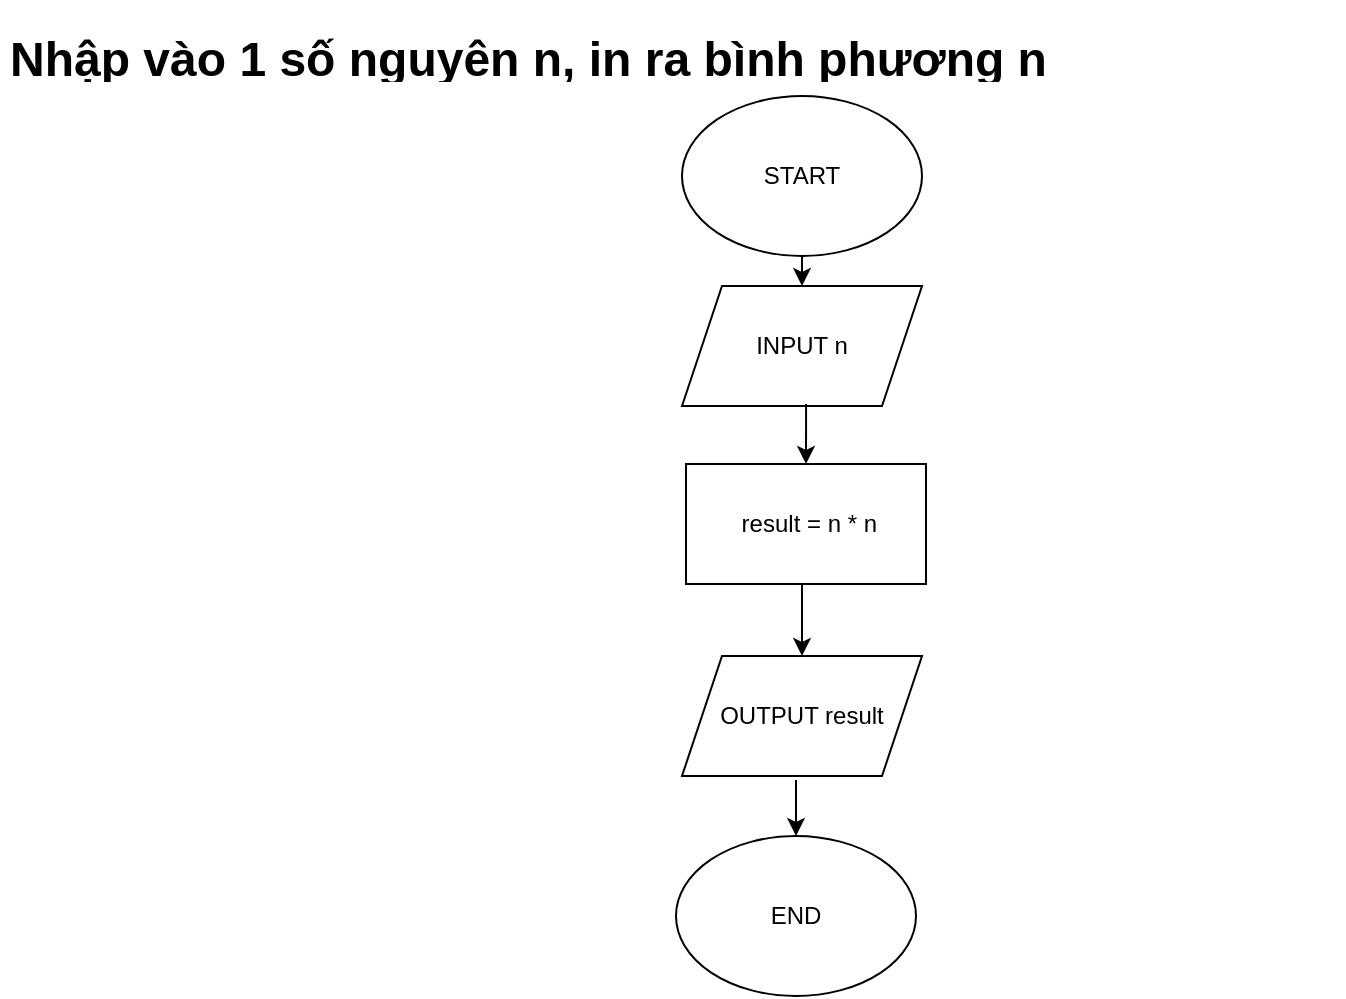 <mxfile version="20.8.13" type="device" pages="3"><diagram name="Trang-1" id="KJU1FPh5PBYNzeUT5sHO"><mxGraphModel dx="1707" dy="452" grid="0" gridSize="10" guides="1" tooltips="1" connect="1" arrows="1" fold="1" page="1" pageScale="1" pageWidth="827" pageHeight="1169" math="0" shadow="0"><root><mxCell id="0"/><mxCell id="1" parent="0"/><mxCell id="O2floywvhhUMBBw-mfEt-2" value="START" style="ellipse;whiteSpace=wrap;html=1;" vertex="1" parent="1"><mxGeometry x="322" y="56" width="120" height="80" as="geometry"/></mxCell><mxCell id="O2floywvhhUMBBw-mfEt-3" value="&lt;h1&gt;Nhập vào 1 số nguyên n, in ra bình phương n&lt;/h1&gt;" style="text;html=1;strokeColor=none;fillColor=none;spacing=5;spacingTop=-20;whiteSpace=wrap;overflow=hidden;rounded=0;" vertex="1" parent="1"><mxGeometry x="-19" y="18" width="672" height="31" as="geometry"/></mxCell><mxCell id="O2floywvhhUMBBw-mfEt-4" value="INPUT n" style="shape=parallelogram;perimeter=parallelogramPerimeter;whiteSpace=wrap;html=1;fixedSize=1;" vertex="1" parent="1"><mxGeometry x="322" y="151" width="120" height="60" as="geometry"/></mxCell><mxCell id="O2floywvhhUMBBw-mfEt-14" style="edgeStyle=orthogonalEdgeStyle;rounded=0;orthogonalLoop=1;jettySize=auto;html=1;exitX=0.5;exitY=1;exitDx=0;exitDy=0;entryX=0.5;entryY=0;entryDx=0;entryDy=0;" edge="1" parent="1" source="O2floywvhhUMBBw-mfEt-5" target="O2floywvhhUMBBw-mfEt-6"><mxGeometry relative="1" as="geometry"/></mxCell><mxCell id="O2floywvhhUMBBw-mfEt-5" value="&amp;nbsp;result = n * n" style="rounded=0;whiteSpace=wrap;html=1;" vertex="1" parent="1"><mxGeometry x="324" y="240" width="120" height="60" as="geometry"/></mxCell><mxCell id="O2floywvhhUMBBw-mfEt-6" value="OUTPUT result" style="shape=parallelogram;perimeter=parallelogramPerimeter;whiteSpace=wrap;html=1;fixedSize=1;" vertex="1" parent="1"><mxGeometry x="322" y="336" width="120" height="60" as="geometry"/></mxCell><mxCell id="O2floywvhhUMBBw-mfEt-12" value="" style="endArrow=classic;html=1;rounded=0;exitX=0.5;exitY=1;exitDx=0;exitDy=0;entryX=0.5;entryY=0;entryDx=0;entryDy=0;" edge="1" parent="1" source="O2floywvhhUMBBw-mfEt-2" target="O2floywvhhUMBBw-mfEt-4"><mxGeometry width="50" height="50" relative="1" as="geometry"><mxPoint x="403" y="190" as="sourcePoint"/><mxPoint x="453" y="140" as="targetPoint"/></mxGeometry></mxCell><mxCell id="O2floywvhhUMBBw-mfEt-18" value="" style="endArrow=classic;html=1;rounded=0;entryX=0.5;entryY=0;entryDx=0;entryDy=0;exitX=0.517;exitY=0.983;exitDx=0;exitDy=0;exitPerimeter=0;" edge="1" parent="1" source="O2floywvhhUMBBw-mfEt-4" target="O2floywvhhUMBBw-mfEt-5"><mxGeometry width="50" height="50" relative="1" as="geometry"><mxPoint x="383" y="216" as="sourcePoint"/><mxPoint x="442" y="189" as="targetPoint"/><Array as="points"/></mxGeometry></mxCell><mxCell id="O2floywvhhUMBBw-mfEt-19" value="END" style="ellipse;whiteSpace=wrap;html=1;" vertex="1" parent="1"><mxGeometry x="319" y="426" width="120" height="80" as="geometry"/></mxCell><mxCell id="O2floywvhhUMBBw-mfEt-21" value="" style="endArrow=classic;html=1;rounded=0;entryX=0.5;entryY=0;entryDx=0;entryDy=0;" edge="1" parent="1" target="O2floywvhhUMBBw-mfEt-19"><mxGeometry width="50" height="50" relative="1" as="geometry"><mxPoint x="379" y="398" as="sourcePoint"/><mxPoint x="437" y="444" as="targetPoint"/></mxGeometry></mxCell></root></mxGraphModel></diagram><diagram id="6_sU6Gv4oWRzdHco6sUC" name="Trang-2"><mxGraphModel dx="880" dy="452" grid="0" gridSize="10" guides="1" tooltips="1" connect="1" arrows="1" fold="1" page="1" pageScale="1" pageWidth="827" pageHeight="1169" math="0" shadow="0"><root><mxCell id="0"/><mxCell id="1" parent="0"/><mxCell id="MHkqKTNkrducy3SehPDt-1" value="START" style="ellipse;whiteSpace=wrap;html=1;" vertex="1" parent="1"><mxGeometry x="335" y="7" width="120" height="70" as="geometry"/></mxCell><mxCell id="MHkqKTNkrducy3SehPDt-2" value="INPUT a,b" style="shape=parallelogram;perimeter=parallelogramPerimeter;whiteSpace=wrap;html=1;fixedSize=1;" vertex="1" parent="1"><mxGeometry x="335" y="100" width="120" height="60" as="geometry"/></mxCell><mxCell id="_i0qav01MCclhtCtSu19-1" value="Chu Vi=(a+b)*2&lt;br&gt;Area=(a*b)" style="rounded=0;whiteSpace=wrap;html=1;" vertex="1" parent="1"><mxGeometry x="335" y="178" width="120" height="60" as="geometry"/></mxCell><mxCell id="_i0qav01MCclhtCtSu19-2" value="OUTPUT chu vi,&lt;br&gt;Area" style="shape=parallelogram;perimeter=parallelogramPerimeter;whiteSpace=wrap;html=1;fixedSize=1;" vertex="1" parent="1"><mxGeometry x="335" y="254" width="120" height="60" as="geometry"/></mxCell><mxCell id="_i0qav01MCclhtCtSu19-3" value="END" style="ellipse;whiteSpace=wrap;html=1;" vertex="1" parent="1"><mxGeometry x="335" y="330" width="120" height="80" as="geometry"/></mxCell><mxCell id="fBRiF5BfLSFnOOc8haNh-1" value="" style="endArrow=classic;html=1;rounded=0;exitX=0.5;exitY=1;exitDx=0;exitDy=0;entryX=0.5;entryY=0;entryDx=0;entryDy=0;" edge="1" parent="1" source="MHkqKTNkrducy3SehPDt-1" target="MHkqKTNkrducy3SehPDt-2"><mxGeometry width="50" height="50" relative="1" as="geometry"><mxPoint x="481" y="95" as="sourcePoint"/><mxPoint x="531" y="45" as="targetPoint"/></mxGeometry></mxCell><mxCell id="fBRiF5BfLSFnOOc8haNh-2" value="" style="endArrow=classic;html=1;rounded=0;exitX=0.5;exitY=1;exitDx=0;exitDy=0;entryX=0.5;entryY=0;entryDx=0;entryDy=0;" edge="1" parent="1" source="MHkqKTNkrducy3SehPDt-2" target="_i0qav01MCclhtCtSu19-1"><mxGeometry width="50" height="50" relative="1" as="geometry"><mxPoint x="387" y="248" as="sourcePoint"/><mxPoint x="437" y="198" as="targetPoint"/></mxGeometry></mxCell><mxCell id="fBRiF5BfLSFnOOc8haNh-3" value="" style="endArrow=classic;html=1;rounded=0;entryX=0.5;entryY=0;entryDx=0;entryDy=0;exitX=0.5;exitY=1;exitDx=0;exitDy=0;" edge="1" parent="1" source="_i0qav01MCclhtCtSu19-1" target="_i0qav01MCclhtCtSu19-2"><mxGeometry width="50" height="50" relative="1" as="geometry"><mxPoint x="405" y="241" as="sourcePoint"/><mxPoint x="437" y="198" as="targetPoint"/></mxGeometry></mxCell><mxCell id="fBRiF5BfLSFnOOc8haNh-4" value="" style="endArrow=classic;html=1;rounded=0;exitX=0.5;exitY=1;exitDx=0;exitDy=0;entryX=0.5;entryY=0;entryDx=0;entryDy=0;" edge="1" parent="1" source="_i0qav01MCclhtCtSu19-2" target="_i0qav01MCclhtCtSu19-3"><mxGeometry width="50" height="50" relative="1" as="geometry"><mxPoint x="387" y="248" as="sourcePoint"/><mxPoint x="437" y="198" as="targetPoint"/></mxGeometry></mxCell></root></mxGraphModel></diagram><diagram id="Zcn9Ouc9cC1fkYAKYssP" name="Trang-3"><mxGraphModel dx="880" dy="1621" grid="0" gridSize="10" guides="1" tooltips="1" connect="1" arrows="1" fold="1" page="1" pageScale="1" pageWidth="827" pageHeight="1169" math="0" shadow="0"><root><mxCell id="0"/><mxCell id="1" parent="0"/><mxCell id="8T8BP1sNawWbm_-11rO1-1" value="START" style="ellipse;whiteSpace=wrap;html=1;" vertex="1" parent="1"><mxGeometry x="347" y="-8" width="120" height="80" as="geometry"/></mxCell><mxCell id="8T8BP1sNawWbm_-11rO1-2" value="INPUT Math_score,&lt;br&gt;Phy_score,&lt;br&gt;Chem_score" style="shape=parallelogram;perimeter=parallelogramPerimeter;whiteSpace=wrap;html=1;fixedSize=1;" vertex="1" parent="1"><mxGeometry x="347" y="93" width="120" height="63" as="geometry"/></mxCell><mxCell id="8T8BP1sNawWbm_-11rO1-4" value="AVG=(Math_score+&lt;br&gt;&amp;nbsp; &amp;nbsp; &amp;nbsp; &amp;nbsp;Phy_score+&lt;br&gt;&amp;nbsp; &amp;nbsp; &amp;nbsp; &amp;nbsp; &amp;nbsp; &amp;nbsp;Chem_score)/3" style="rounded=0;whiteSpace=wrap;html=1;" vertex="1" parent="1"><mxGeometry x="345" y="171" width="124" height="60" as="geometry"/></mxCell><mxCell id="-oWF1Iw3CvuXLP4pMOJN-1" value="OUTPUT AVG" style="shape=parallelogram;perimeter=parallelogramPerimeter;whiteSpace=wrap;html=1;fixedSize=1;" vertex="1" parent="1"><mxGeometry x="347" y="252" width="120" height="63" as="geometry"/></mxCell><mxCell id="-oWF1Iw3CvuXLP4pMOJN-2" value="END" style="ellipse;whiteSpace=wrap;html=1;" vertex="1" parent="1"><mxGeometry x="347" y="333" width="120" height="80" as="geometry"/></mxCell><mxCell id="-oWF1Iw3CvuXLP4pMOJN-3" value="" style="endArrow=classic;html=1;rounded=0;exitX=0.5;exitY=1;exitDx=0;exitDy=0;entryX=0.5;entryY=0;entryDx=0;entryDy=0;entryPerimeter=0;" edge="1" parent="1" source="8T8BP1sNawWbm_-11rO1-1" target="8T8BP1sNawWbm_-11rO1-2"><mxGeometry width="50" height="50" relative="1" as="geometry"><mxPoint x="387" y="240" as="sourcePoint"/><mxPoint x="407" y="85" as="targetPoint"/></mxGeometry></mxCell><mxCell id="-oWF1Iw3CvuXLP4pMOJN-4" value="" style="endArrow=classic;html=1;rounded=0;exitX=0.5;exitY=1;exitDx=0;exitDy=0;entryX=0.5;entryY=0;entryDx=0;entryDy=0;" edge="1" parent="1" source="8T8BP1sNawWbm_-11rO1-2" target="8T8BP1sNawWbm_-11rO1-4"><mxGeometry width="50" height="50" relative="1" as="geometry"><mxPoint x="408" y="160" as="sourcePoint"/><mxPoint x="437" y="190" as="targetPoint"/></mxGeometry></mxCell><mxCell id="-oWF1Iw3CvuXLP4pMOJN-5" value="" style="endArrow=classic;html=1;rounded=0;exitX=0.5;exitY=1;exitDx=0;exitDy=0;entryX=0.5;entryY=0;entryDx=0;entryDy=0;" edge="1" parent="1" source="8T8BP1sNawWbm_-11rO1-4" target="-oWF1Iw3CvuXLP4pMOJN-1"><mxGeometry width="50" height="50" relative="1" as="geometry"><mxPoint x="414" y="236" as="sourcePoint"/><mxPoint x="416" y="255" as="targetPoint"/></mxGeometry></mxCell><mxCell id="-oWF1Iw3CvuXLP4pMOJN-6" value="" style="endArrow=classic;html=1;rounded=0;exitX=0.5;exitY=1;exitDx=0;exitDy=0;entryX=0.5;entryY=0;entryDx=0;entryDy=0;" edge="1" parent="1" source="-oWF1Iw3CvuXLP4pMOJN-1" target="-oWF1Iw3CvuXLP4pMOJN-2"><mxGeometry width="50" height="50" relative="1" as="geometry"><mxPoint x="387" y="240" as="sourcePoint"/><mxPoint x="437" y="190" as="targetPoint"/></mxGeometry></mxCell></root></mxGraphModel></diagram></mxfile>